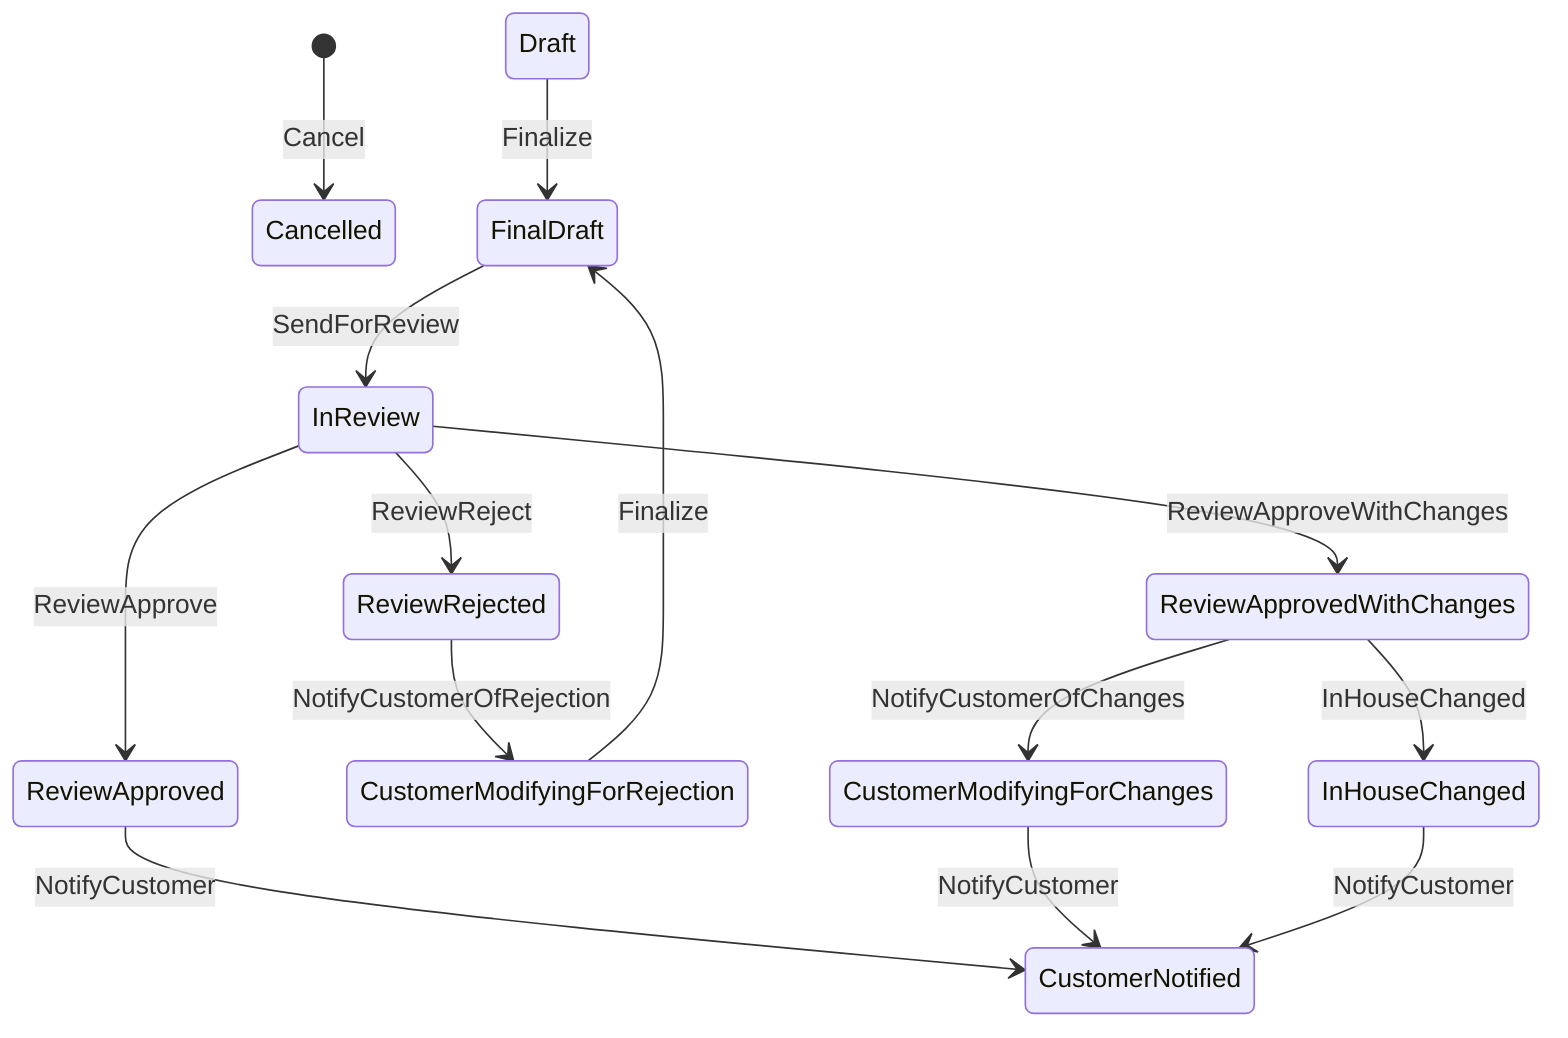 stateDiagram-v2
[*] --> Cancelled : Cancel
Draft --> FinalDraft : Finalize
FinalDraft --> InReview : SendForReview
InReview --> ReviewApproved : ReviewApprove
InReview --> ReviewRejected : ReviewReject
InReview --> ReviewApprovedWithChanges : ReviewApproveWithChanges
ReviewApproved --> CustomerNotified : NotifyCustomer
ReviewRejected --> CustomerModifyingForRejection : NotifyCustomerOfRejection
CustomerModifyingForRejection --> FinalDraft : Finalize
ReviewApprovedWithChanges --> CustomerModifyingForChanges : NotifyCustomerOfChanges
CustomerModifyingForChanges --> CustomerNotified : NotifyCustomer
ReviewApprovedWithChanges --> InHouseChanged : InHouseChanged
InHouseChanged --> CustomerNotified : NotifyCustomer